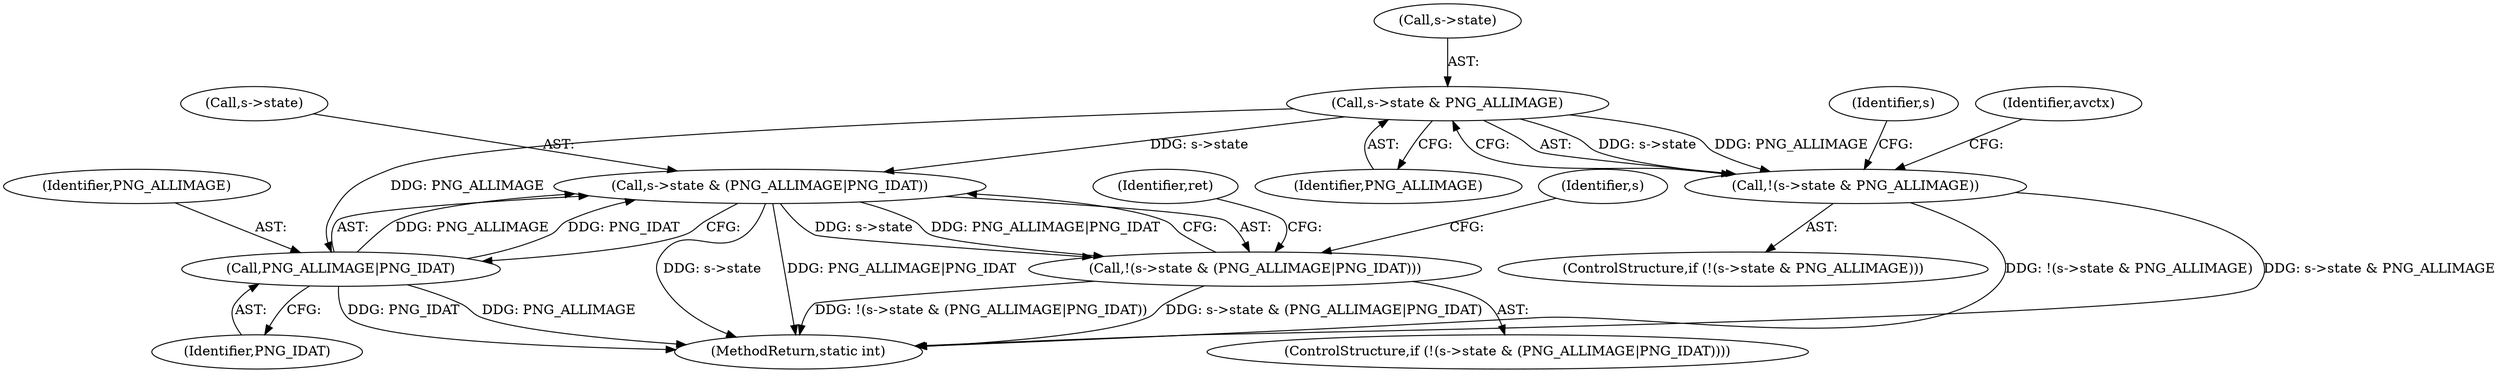 digraph "0_FFmpeg_e477f09d0b3619f3d29173b2cd593e17e2d1978e@pointer" {
"1000501" [label="(Call,s->state & PNG_ALLIMAGE)"];
"1000500" [label="(Call,!(s->state & PNG_ALLIMAGE))"];
"1000512" [label="(Call,s->state & (PNG_ALLIMAGE|PNG_IDAT))"];
"1000511" [label="(Call,!(s->state & (PNG_ALLIMAGE|PNG_IDAT)))"];
"1000516" [label="(Call,PNG_ALLIMAGE|PNG_IDAT)"];
"1000516" [label="(Call,PNG_ALLIMAGE|PNG_IDAT)"];
"1000517" [label="(Identifier,PNG_ALLIMAGE)"];
"1000500" [label="(Call,!(s->state & PNG_ALLIMAGE))"];
"1000513" [label="(Call,s->state)"];
"1000510" [label="(ControlStructure,if (!(s->state & (PNG_ALLIMAGE|PNG_IDAT))))"];
"1000828" [label="(MethodReturn,static int)"];
"1000505" [label="(Identifier,PNG_ALLIMAGE)"];
"1000512" [label="(Call,s->state & (PNG_ALLIMAGE|PNG_IDAT))"];
"1000502" [label="(Call,s->state)"];
"1000521" [label="(Identifier,ret)"];
"1000501" [label="(Call,s->state & PNG_ALLIMAGE)"];
"1000518" [label="(Identifier,PNG_IDAT)"];
"1000527" [label="(Identifier,s)"];
"1000499" [label="(ControlStructure,if (!(s->state & PNG_ALLIMAGE)))"];
"1000507" [label="(Identifier,avctx)"];
"1000514" [label="(Identifier,s)"];
"1000511" [label="(Call,!(s->state & (PNG_ALLIMAGE|PNG_IDAT)))"];
"1000501" -> "1000500"  [label="AST: "];
"1000501" -> "1000505"  [label="CFG: "];
"1000502" -> "1000501"  [label="AST: "];
"1000505" -> "1000501"  [label="AST: "];
"1000500" -> "1000501"  [label="CFG: "];
"1000501" -> "1000500"  [label="DDG: s->state"];
"1000501" -> "1000500"  [label="DDG: PNG_ALLIMAGE"];
"1000501" -> "1000512"  [label="DDG: s->state"];
"1000501" -> "1000516"  [label="DDG: PNG_ALLIMAGE"];
"1000500" -> "1000499"  [label="AST: "];
"1000507" -> "1000500"  [label="CFG: "];
"1000514" -> "1000500"  [label="CFG: "];
"1000500" -> "1000828"  [label="DDG: !(s->state & PNG_ALLIMAGE)"];
"1000500" -> "1000828"  [label="DDG: s->state & PNG_ALLIMAGE"];
"1000512" -> "1000511"  [label="AST: "];
"1000512" -> "1000516"  [label="CFG: "];
"1000513" -> "1000512"  [label="AST: "];
"1000516" -> "1000512"  [label="AST: "];
"1000511" -> "1000512"  [label="CFG: "];
"1000512" -> "1000828"  [label="DDG: s->state"];
"1000512" -> "1000828"  [label="DDG: PNG_ALLIMAGE|PNG_IDAT"];
"1000512" -> "1000511"  [label="DDG: s->state"];
"1000512" -> "1000511"  [label="DDG: PNG_ALLIMAGE|PNG_IDAT"];
"1000516" -> "1000512"  [label="DDG: PNG_ALLIMAGE"];
"1000516" -> "1000512"  [label="DDG: PNG_IDAT"];
"1000511" -> "1000510"  [label="AST: "];
"1000521" -> "1000511"  [label="CFG: "];
"1000527" -> "1000511"  [label="CFG: "];
"1000511" -> "1000828"  [label="DDG: !(s->state & (PNG_ALLIMAGE|PNG_IDAT))"];
"1000511" -> "1000828"  [label="DDG: s->state & (PNG_ALLIMAGE|PNG_IDAT)"];
"1000516" -> "1000518"  [label="CFG: "];
"1000517" -> "1000516"  [label="AST: "];
"1000518" -> "1000516"  [label="AST: "];
"1000516" -> "1000828"  [label="DDG: PNG_IDAT"];
"1000516" -> "1000828"  [label="DDG: PNG_ALLIMAGE"];
}
